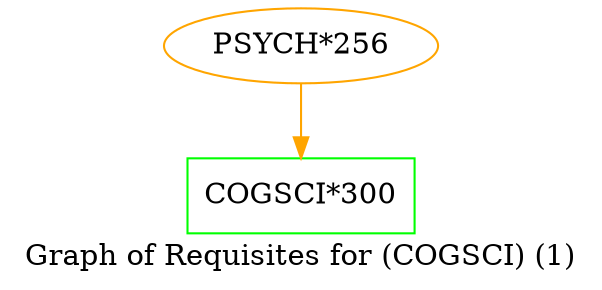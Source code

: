 strict digraph "" {
	graph [bb="0,0,281,131",
		label="Graph of Requisites for (COGSCI) (1)",
		lheight=0.21,
		lp="140.5,11.5",
		lwidth=3.68
	];
	node [label="\N"];
	"COGSCI*300"	[color=green,
		height=0.5,
		pos="140.5,41",
		shape=box,
		width=1.5139];
	"PSYCH*256"	[color=orange,
		height=0.5,
		pos="140.5,113",
		width=1.8234];
	"PSYCH*256" -> "COGSCI*300"	[color=orange,
		pos="e,140.5,59.104 140.5,94.697 140.5,86.983 140.5,77.712 140.5,69.112"];
}
